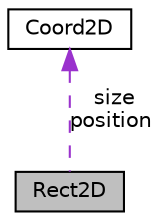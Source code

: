 digraph "Rect2D"
{
 // INTERACTIVE_SVG=YES
 // LATEX_PDF_SIZE
  edge [fontname="Helvetica",fontsize="10",labelfontname="Helvetica",labelfontsize="10"];
  node [fontname="Helvetica",fontsize="10",shape=record];
  Node1 [label="Rect2D",height=0.2,width=0.4,color="black", fillcolor="grey75", style="filled", fontcolor="black",tooltip=" "];
  Node2 -> Node1 [dir="back",color="darkorchid3",fontsize="10",style="dashed",label=" size\nposition" ,fontname="Helvetica"];
  Node2 [label="Coord2D",height=0.2,width=0.4,color="black", fillcolor="white", style="filled",URL="$structCoord2D.html",tooltip=" "];
}
